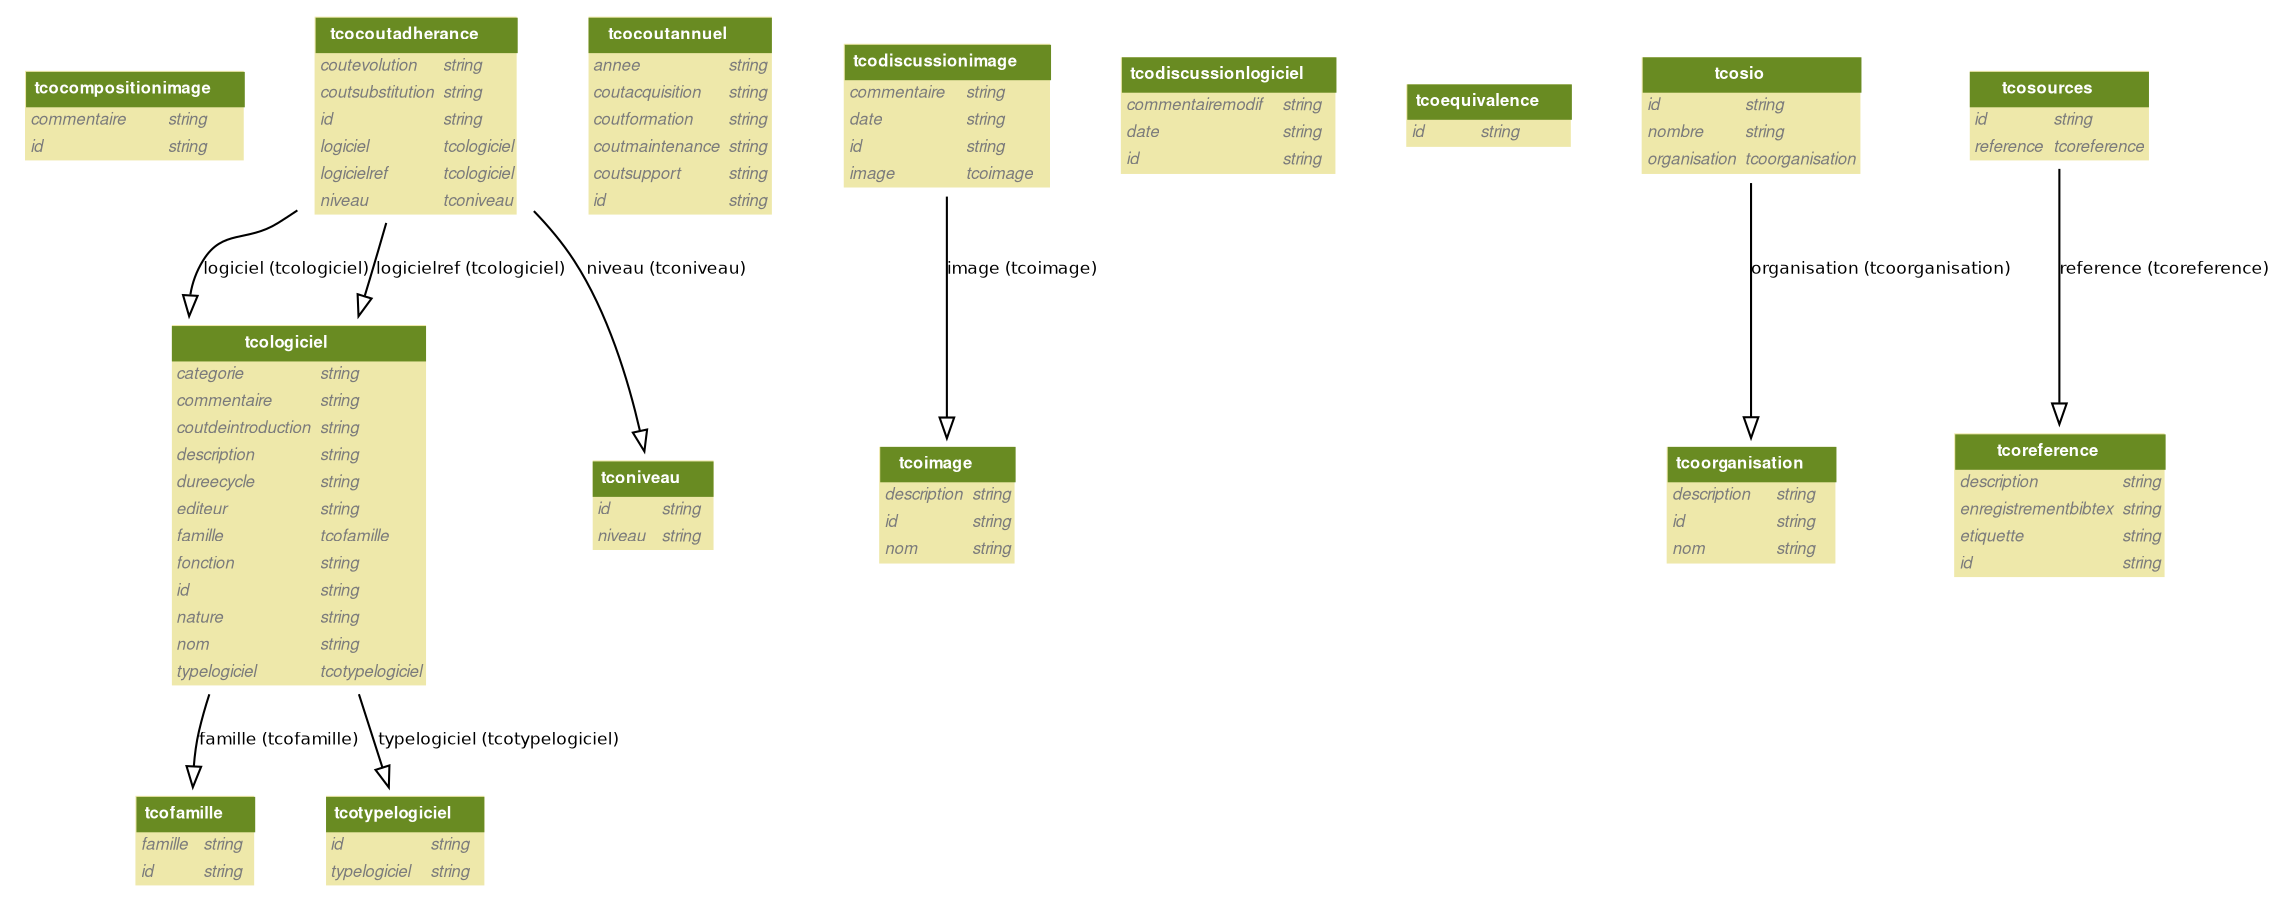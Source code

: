 
digraph name {
  fontname = "Helvetica"
  fontsize = 8

  node [
    fontname = "Helvetica"
    fontsize = 8
    shape = "plaintext"
  ]
  edge [
    fontname = "Helvetica"
    fontsize = 8
  ]




    inspectdb_tcocompositionimage [label=<
    <TABLE BGCOLOR="palegoldenrod" BORDER="0" CELLBORDER="0" CELLSPACING="0">
     <TR><TD COLSPAN="2" CELLPADDING="4" ALIGN="CENTER" BGCOLOR="olivedrab4"
     ><FONT FACE="Helvetica Bold" COLOR="white"
     >tcocompositionimage
     </FONT></TD></TR>
    
        
        <TR><TD ALIGN="LEFT" BORDER="0"
        ><FONT COLOR="#7B7B7B" FACE="Helvetica Italic">commentaire</FONT
        ></TD>
        <TD ALIGN="LEFT"
        ><FONT COLOR="#7B7B7B" FACE="Helvetica Italic">string</FONT
        ></TD></TR>
        
        <TR><TD ALIGN="LEFT" BORDER="0"
        ><FONT COLOR="#7B7B7B" FACE="Helvetica Italic">id</FONT
        ></TD>
        <TD ALIGN="LEFT"
        ><FONT COLOR="#7B7B7B" FACE="Helvetica Italic">string</FONT
        ></TD></TR>
        
    
    </TABLE>
    >]

    inspectdb_tcocoutadherance [label=<
    <TABLE BGCOLOR="palegoldenrod" BORDER="0" CELLBORDER="0" CELLSPACING="0">
     <TR><TD COLSPAN="2" CELLPADDING="4" ALIGN="CENTER" BGCOLOR="olivedrab4"
     ><FONT FACE="Helvetica Bold" COLOR="white"
     >tcocoutadherance
     </FONT></TD></TR>
    
        
        <TR><TD ALIGN="LEFT" BORDER="0"
        ><FONT COLOR="#7B7B7B" FACE="Helvetica Italic">coutevolution</FONT
        ></TD>
        <TD ALIGN="LEFT"
        ><FONT COLOR="#7B7B7B" FACE="Helvetica Italic">string</FONT
        ></TD></TR>
        
        <TR><TD ALIGN="LEFT" BORDER="0"
        ><FONT COLOR="#7B7B7B" FACE="Helvetica Italic">coutsubstitution</FONT
        ></TD>
        <TD ALIGN="LEFT"
        ><FONT COLOR="#7B7B7B" FACE="Helvetica Italic">string</FONT
        ></TD></TR>
        
        <TR><TD ALIGN="LEFT" BORDER="0"
        ><FONT COLOR="#7B7B7B" FACE="Helvetica Italic">id</FONT
        ></TD>
        <TD ALIGN="LEFT"
        ><FONT COLOR="#7B7B7B" FACE="Helvetica Italic">string</FONT
        ></TD></TR>
        
        <TR><TD ALIGN="LEFT" BORDER="0"
        ><FONT COLOR="#7B7B7B" FACE="Helvetica Italic">logiciel</FONT
        ></TD>
        <TD ALIGN="LEFT"
        ><FONT COLOR="#7B7B7B" FACE="Helvetica Italic">tcologiciel</FONT
        ></TD></TR>
        
        <TR><TD ALIGN="LEFT" BORDER="0"
        ><FONT COLOR="#7B7B7B" FACE="Helvetica Italic">logicielref</FONT
        ></TD>
        <TD ALIGN="LEFT"
        ><FONT COLOR="#7B7B7B" FACE="Helvetica Italic">tcologiciel</FONT
        ></TD></TR>
        
        <TR><TD ALIGN="LEFT" BORDER="0"
        ><FONT COLOR="#7B7B7B" FACE="Helvetica Italic">niveau</FONT
        ></TD>
        <TD ALIGN="LEFT"
        ><FONT COLOR="#7B7B7B" FACE="Helvetica Italic">tconiveau</FONT
        ></TD></TR>
        
    
    </TABLE>
    >]

    inspectdb_tcocoutannuel [label=<
    <TABLE BGCOLOR="palegoldenrod" BORDER="0" CELLBORDER="0" CELLSPACING="0">
     <TR><TD COLSPAN="2" CELLPADDING="4" ALIGN="CENTER" BGCOLOR="olivedrab4"
     ><FONT FACE="Helvetica Bold" COLOR="white"
     >tcocoutannuel
     </FONT></TD></TR>
    
        
        <TR><TD ALIGN="LEFT" BORDER="0"
        ><FONT COLOR="#7B7B7B" FACE="Helvetica Italic">annee</FONT
        ></TD>
        <TD ALIGN="LEFT"
        ><FONT COLOR="#7B7B7B" FACE="Helvetica Italic">string</FONT
        ></TD></TR>
        
        <TR><TD ALIGN="LEFT" BORDER="0"
        ><FONT COLOR="#7B7B7B" FACE="Helvetica Italic">coutacquisition</FONT
        ></TD>
        <TD ALIGN="LEFT"
        ><FONT COLOR="#7B7B7B" FACE="Helvetica Italic">string</FONT
        ></TD></TR>
        
        <TR><TD ALIGN="LEFT" BORDER="0"
        ><FONT COLOR="#7B7B7B" FACE="Helvetica Italic">coutformation</FONT
        ></TD>
        <TD ALIGN="LEFT"
        ><FONT COLOR="#7B7B7B" FACE="Helvetica Italic">string</FONT
        ></TD></TR>
        
        <TR><TD ALIGN="LEFT" BORDER="0"
        ><FONT COLOR="#7B7B7B" FACE="Helvetica Italic">coutmaintenance</FONT
        ></TD>
        <TD ALIGN="LEFT"
        ><FONT COLOR="#7B7B7B" FACE="Helvetica Italic">string</FONT
        ></TD></TR>
        
        <TR><TD ALIGN="LEFT" BORDER="0"
        ><FONT COLOR="#7B7B7B" FACE="Helvetica Italic">coutsupport</FONT
        ></TD>
        <TD ALIGN="LEFT"
        ><FONT COLOR="#7B7B7B" FACE="Helvetica Italic">string</FONT
        ></TD></TR>
        
        <TR><TD ALIGN="LEFT" BORDER="0"
        ><FONT COLOR="#7B7B7B" FACE="Helvetica Italic">id</FONT
        ></TD>
        <TD ALIGN="LEFT"
        ><FONT COLOR="#7B7B7B" FACE="Helvetica Italic">string</FONT
        ></TD></TR>
        
    
    </TABLE>
    >]

    inspectdb_tcodiscussionimage [label=<
    <TABLE BGCOLOR="palegoldenrod" BORDER="0" CELLBORDER="0" CELLSPACING="0">
     <TR><TD COLSPAN="2" CELLPADDING="4" ALIGN="CENTER" BGCOLOR="olivedrab4"
     ><FONT FACE="Helvetica Bold" COLOR="white"
     >tcodiscussionimage
     </FONT></TD></TR>
    
        
        <TR><TD ALIGN="LEFT" BORDER="0"
        ><FONT COLOR="#7B7B7B" FACE="Helvetica Italic">commentaire</FONT
        ></TD>
        <TD ALIGN="LEFT"
        ><FONT COLOR="#7B7B7B" FACE="Helvetica Italic">string</FONT
        ></TD></TR>
        
        <TR><TD ALIGN="LEFT" BORDER="0"
        ><FONT COLOR="#7B7B7B" FACE="Helvetica Italic">date</FONT
        ></TD>
        <TD ALIGN="LEFT"
        ><FONT COLOR="#7B7B7B" FACE="Helvetica Italic">string</FONT
        ></TD></TR>
        
        <TR><TD ALIGN="LEFT" BORDER="0"
        ><FONT COLOR="#7B7B7B" FACE="Helvetica Italic">id</FONT
        ></TD>
        <TD ALIGN="LEFT"
        ><FONT COLOR="#7B7B7B" FACE="Helvetica Italic">string</FONT
        ></TD></TR>
        
        <TR><TD ALIGN="LEFT" BORDER="0"
        ><FONT COLOR="#7B7B7B" FACE="Helvetica Italic">image</FONT
        ></TD>
        <TD ALIGN="LEFT"
        ><FONT COLOR="#7B7B7B" FACE="Helvetica Italic">tcoimage</FONT
        ></TD></TR>
        
    
    </TABLE>
    >]

    inspectdb_tcodiscussionlogiciel [label=<
    <TABLE BGCOLOR="palegoldenrod" BORDER="0" CELLBORDER="0" CELLSPACING="0">
     <TR><TD COLSPAN="2" CELLPADDING="4" ALIGN="CENTER" BGCOLOR="olivedrab4"
     ><FONT FACE="Helvetica Bold" COLOR="white"
     >tcodiscussionlogiciel
     </FONT></TD></TR>
    
        
        <TR><TD ALIGN="LEFT" BORDER="0"
        ><FONT COLOR="#7B7B7B" FACE="Helvetica Italic">commentairemodif</FONT
        ></TD>
        <TD ALIGN="LEFT"
        ><FONT COLOR="#7B7B7B" FACE="Helvetica Italic">string</FONT
        ></TD></TR>
        
        <TR><TD ALIGN="LEFT" BORDER="0"
        ><FONT COLOR="#7B7B7B" FACE="Helvetica Italic">date</FONT
        ></TD>
        <TD ALIGN="LEFT"
        ><FONT COLOR="#7B7B7B" FACE="Helvetica Italic">string</FONT
        ></TD></TR>
        
        <TR><TD ALIGN="LEFT" BORDER="0"
        ><FONT COLOR="#7B7B7B" FACE="Helvetica Italic">id</FONT
        ></TD>
        <TD ALIGN="LEFT"
        ><FONT COLOR="#7B7B7B" FACE="Helvetica Italic">string</FONT
        ></TD></TR>
        
    
    </TABLE>
    >]

    inspectdb_tcoequivalence [label=<
    <TABLE BGCOLOR="palegoldenrod" BORDER="0" CELLBORDER="0" CELLSPACING="0">
     <TR><TD COLSPAN="2" CELLPADDING="4" ALIGN="CENTER" BGCOLOR="olivedrab4"
     ><FONT FACE="Helvetica Bold" COLOR="white"
     >tcoequivalence
     </FONT></TD></TR>
    
        
        <TR><TD ALIGN="LEFT" BORDER="0"
        ><FONT COLOR="#7B7B7B" FACE="Helvetica Italic">id</FONT
        ></TD>
        <TD ALIGN="LEFT"
        ><FONT COLOR="#7B7B7B" FACE="Helvetica Italic">string</FONT
        ></TD></TR>
        
    
    </TABLE>
    >]

    inspectdb_tcofamille [label=<
    <TABLE BGCOLOR="palegoldenrod" BORDER="0" CELLBORDER="0" CELLSPACING="0">
     <TR><TD COLSPAN="2" CELLPADDING="4" ALIGN="CENTER" BGCOLOR="olivedrab4"
     ><FONT FACE="Helvetica Bold" COLOR="white"
     >tcofamille
     </FONT></TD></TR>
    
        
        <TR><TD ALIGN="LEFT" BORDER="0"
        ><FONT COLOR="#7B7B7B" FACE="Helvetica Italic">famille</FONT
        ></TD>
        <TD ALIGN="LEFT"
        ><FONT COLOR="#7B7B7B" FACE="Helvetica Italic">string</FONT
        ></TD></TR>
        
        <TR><TD ALIGN="LEFT" BORDER="0"
        ><FONT COLOR="#7B7B7B" FACE="Helvetica Italic">id</FONT
        ></TD>
        <TD ALIGN="LEFT"
        ><FONT COLOR="#7B7B7B" FACE="Helvetica Italic">string</FONT
        ></TD></TR>
        
    
    </TABLE>
    >]

    inspectdb_tcoimage [label=<
    <TABLE BGCOLOR="palegoldenrod" BORDER="0" CELLBORDER="0" CELLSPACING="0">
     <TR><TD COLSPAN="2" CELLPADDING="4" ALIGN="CENTER" BGCOLOR="olivedrab4"
     ><FONT FACE="Helvetica Bold" COLOR="white"
     >tcoimage
     </FONT></TD></TR>
    
        
        <TR><TD ALIGN="LEFT" BORDER="0"
        ><FONT COLOR="#7B7B7B" FACE="Helvetica Italic">description</FONT
        ></TD>
        <TD ALIGN="LEFT"
        ><FONT COLOR="#7B7B7B" FACE="Helvetica Italic">string</FONT
        ></TD></TR>
        
        <TR><TD ALIGN="LEFT" BORDER="0"
        ><FONT COLOR="#7B7B7B" FACE="Helvetica Italic">id</FONT
        ></TD>
        <TD ALIGN="LEFT"
        ><FONT COLOR="#7B7B7B" FACE="Helvetica Italic">string</FONT
        ></TD></TR>
        
        <TR><TD ALIGN="LEFT" BORDER="0"
        ><FONT COLOR="#7B7B7B" FACE="Helvetica Italic">nom</FONT
        ></TD>
        <TD ALIGN="LEFT"
        ><FONT COLOR="#7B7B7B" FACE="Helvetica Italic">string</FONT
        ></TD></TR>
        
    
    </TABLE>
    >]

    inspectdb_tcologiciel [label=<
    <TABLE BGCOLOR="palegoldenrod" BORDER="0" CELLBORDER="0" CELLSPACING="0">
     <TR><TD COLSPAN="2" CELLPADDING="4" ALIGN="CENTER" BGCOLOR="olivedrab4"
     ><FONT FACE="Helvetica Bold" COLOR="white"
     >tcologiciel
     </FONT></TD></TR>
    
        
        <TR><TD ALIGN="LEFT" BORDER="0"
        ><FONT COLOR="#7B7B7B" FACE="Helvetica Italic">categorie</FONT
        ></TD>
        <TD ALIGN="LEFT"
        ><FONT COLOR="#7B7B7B" FACE="Helvetica Italic">string</FONT
        ></TD></TR>
        
        <TR><TD ALIGN="LEFT" BORDER="0"
        ><FONT COLOR="#7B7B7B" FACE="Helvetica Italic">commentaire</FONT
        ></TD>
        <TD ALIGN="LEFT"
        ><FONT COLOR="#7B7B7B" FACE="Helvetica Italic">string</FONT
        ></TD></TR>
        
        <TR><TD ALIGN="LEFT" BORDER="0"
        ><FONT COLOR="#7B7B7B" FACE="Helvetica Italic">coutdeintroduction</FONT
        ></TD>
        <TD ALIGN="LEFT"
        ><FONT COLOR="#7B7B7B" FACE="Helvetica Italic">string</FONT
        ></TD></TR>
        
        <TR><TD ALIGN="LEFT" BORDER="0"
        ><FONT COLOR="#7B7B7B" FACE="Helvetica Italic">description</FONT
        ></TD>
        <TD ALIGN="LEFT"
        ><FONT COLOR="#7B7B7B" FACE="Helvetica Italic">string</FONT
        ></TD></TR>
        
        <TR><TD ALIGN="LEFT" BORDER="0"
        ><FONT COLOR="#7B7B7B" FACE="Helvetica Italic">dureecycle</FONT
        ></TD>
        <TD ALIGN="LEFT"
        ><FONT COLOR="#7B7B7B" FACE="Helvetica Italic">string</FONT
        ></TD></TR>
        
        <TR><TD ALIGN="LEFT" BORDER="0"
        ><FONT COLOR="#7B7B7B" FACE="Helvetica Italic">editeur</FONT
        ></TD>
        <TD ALIGN="LEFT"
        ><FONT COLOR="#7B7B7B" FACE="Helvetica Italic">string</FONT
        ></TD></TR>
        
        <TR><TD ALIGN="LEFT" BORDER="0"
        ><FONT COLOR="#7B7B7B" FACE="Helvetica Italic">famille</FONT
        ></TD>
        <TD ALIGN="LEFT"
        ><FONT COLOR="#7B7B7B" FACE="Helvetica Italic">tcofamille</FONT
        ></TD></TR>
        
        <TR><TD ALIGN="LEFT" BORDER="0"
        ><FONT COLOR="#7B7B7B" FACE="Helvetica Italic">fonction</FONT
        ></TD>
        <TD ALIGN="LEFT"
        ><FONT COLOR="#7B7B7B" FACE="Helvetica Italic">string</FONT
        ></TD></TR>
        
        <TR><TD ALIGN="LEFT" BORDER="0"
        ><FONT COLOR="#7B7B7B" FACE="Helvetica Italic">id</FONT
        ></TD>
        <TD ALIGN="LEFT"
        ><FONT COLOR="#7B7B7B" FACE="Helvetica Italic">string</FONT
        ></TD></TR>
        
        <TR><TD ALIGN="LEFT" BORDER="0"
        ><FONT COLOR="#7B7B7B" FACE="Helvetica Italic">nature</FONT
        ></TD>
        <TD ALIGN="LEFT"
        ><FONT COLOR="#7B7B7B" FACE="Helvetica Italic">string</FONT
        ></TD></TR>
        
        <TR><TD ALIGN="LEFT" BORDER="0"
        ><FONT COLOR="#7B7B7B" FACE="Helvetica Italic">nom</FONT
        ></TD>
        <TD ALIGN="LEFT"
        ><FONT COLOR="#7B7B7B" FACE="Helvetica Italic">string</FONT
        ></TD></TR>
        
        <TR><TD ALIGN="LEFT" BORDER="0"
        ><FONT COLOR="#7B7B7B" FACE="Helvetica Italic">typelogiciel</FONT
        ></TD>
        <TD ALIGN="LEFT"
        ><FONT COLOR="#7B7B7B" FACE="Helvetica Italic">tcotypelogiciel</FONT
        ></TD></TR>
        
    
    </TABLE>
    >]

    inspectdb_tconiveau [label=<
    <TABLE BGCOLOR="palegoldenrod" BORDER="0" CELLBORDER="0" CELLSPACING="0">
     <TR><TD COLSPAN="2" CELLPADDING="4" ALIGN="CENTER" BGCOLOR="olivedrab4"
     ><FONT FACE="Helvetica Bold" COLOR="white"
     >tconiveau
     </FONT></TD></TR>
    
        
        <TR><TD ALIGN="LEFT" BORDER="0"
        ><FONT COLOR="#7B7B7B" FACE="Helvetica Italic">id</FONT
        ></TD>
        <TD ALIGN="LEFT"
        ><FONT COLOR="#7B7B7B" FACE="Helvetica Italic">string</FONT
        ></TD></TR>
        
        <TR><TD ALIGN="LEFT" BORDER="0"
        ><FONT COLOR="#7B7B7B" FACE="Helvetica Italic">niveau</FONT
        ></TD>
        <TD ALIGN="LEFT"
        ><FONT COLOR="#7B7B7B" FACE="Helvetica Italic">string</FONT
        ></TD></TR>
        
    
    </TABLE>
    >]

    inspectdb_tcoorganisation [label=<
    <TABLE BGCOLOR="palegoldenrod" BORDER="0" CELLBORDER="0" CELLSPACING="0">
     <TR><TD COLSPAN="2" CELLPADDING="4" ALIGN="CENTER" BGCOLOR="olivedrab4"
     ><FONT FACE="Helvetica Bold" COLOR="white"
     >tcoorganisation
     </FONT></TD></TR>
    
        
        <TR><TD ALIGN="LEFT" BORDER="0"
        ><FONT COLOR="#7B7B7B" FACE="Helvetica Italic">description</FONT
        ></TD>
        <TD ALIGN="LEFT"
        ><FONT COLOR="#7B7B7B" FACE="Helvetica Italic">string</FONT
        ></TD></TR>
        
        <TR><TD ALIGN="LEFT" BORDER="0"
        ><FONT COLOR="#7B7B7B" FACE="Helvetica Italic">id</FONT
        ></TD>
        <TD ALIGN="LEFT"
        ><FONT COLOR="#7B7B7B" FACE="Helvetica Italic">string</FONT
        ></TD></TR>
        
        <TR><TD ALIGN="LEFT" BORDER="0"
        ><FONT COLOR="#7B7B7B" FACE="Helvetica Italic">nom</FONT
        ></TD>
        <TD ALIGN="LEFT"
        ><FONT COLOR="#7B7B7B" FACE="Helvetica Italic">string</FONT
        ></TD></TR>
        
    
    </TABLE>
    >]

    inspectdb_tcoreference [label=<
    <TABLE BGCOLOR="palegoldenrod" BORDER="0" CELLBORDER="0" CELLSPACING="0">
     <TR><TD COLSPAN="2" CELLPADDING="4" ALIGN="CENTER" BGCOLOR="olivedrab4"
     ><FONT FACE="Helvetica Bold" COLOR="white"
     >tcoreference
     </FONT></TD></TR>
    
        
        <TR><TD ALIGN="LEFT" BORDER="0"
        ><FONT COLOR="#7B7B7B" FACE="Helvetica Italic">description</FONT
        ></TD>
        <TD ALIGN="LEFT"
        ><FONT COLOR="#7B7B7B" FACE="Helvetica Italic">string</FONT
        ></TD></TR>
        
        <TR><TD ALIGN="LEFT" BORDER="0"
        ><FONT COLOR="#7B7B7B" FACE="Helvetica Italic">enregistrementbibtex</FONT
        ></TD>
        <TD ALIGN="LEFT"
        ><FONT COLOR="#7B7B7B" FACE="Helvetica Italic">string</FONT
        ></TD></TR>
        
        <TR><TD ALIGN="LEFT" BORDER="0"
        ><FONT COLOR="#7B7B7B" FACE="Helvetica Italic">etiquette</FONT
        ></TD>
        <TD ALIGN="LEFT"
        ><FONT COLOR="#7B7B7B" FACE="Helvetica Italic">string</FONT
        ></TD></TR>
        
        <TR><TD ALIGN="LEFT" BORDER="0"
        ><FONT COLOR="#7B7B7B" FACE="Helvetica Italic">id</FONT
        ></TD>
        <TD ALIGN="LEFT"
        ><FONT COLOR="#7B7B7B" FACE="Helvetica Italic">string</FONT
        ></TD></TR>
        
    
    </TABLE>
    >]

    inspectdb_tcosio [label=<
    <TABLE BGCOLOR="palegoldenrod" BORDER="0" CELLBORDER="0" CELLSPACING="0">
     <TR><TD COLSPAN="2" CELLPADDING="4" ALIGN="CENTER" BGCOLOR="olivedrab4"
     ><FONT FACE="Helvetica Bold" COLOR="white"
     >tcosio
     </FONT></TD></TR>
    
        
        <TR><TD ALIGN="LEFT" BORDER="0"
        ><FONT COLOR="#7B7B7B" FACE="Helvetica Italic">id</FONT
        ></TD>
        <TD ALIGN="LEFT"
        ><FONT COLOR="#7B7B7B" FACE="Helvetica Italic">string</FONT
        ></TD></TR>
        
        <TR><TD ALIGN="LEFT" BORDER="0"
        ><FONT COLOR="#7B7B7B" FACE="Helvetica Italic">nombre</FONT
        ></TD>
        <TD ALIGN="LEFT"
        ><FONT COLOR="#7B7B7B" FACE="Helvetica Italic">string</FONT
        ></TD></TR>
        
        <TR><TD ALIGN="LEFT" BORDER="0"
        ><FONT COLOR="#7B7B7B" FACE="Helvetica Italic">organisation</FONT
        ></TD>
        <TD ALIGN="LEFT"
        ><FONT COLOR="#7B7B7B" FACE="Helvetica Italic">tcoorganisation</FONT
        ></TD></TR>
        
    
    </TABLE>
    >]

    inspectdb_tcosources [label=<
    <TABLE BGCOLOR="palegoldenrod" BORDER="0" CELLBORDER="0" CELLSPACING="0">
     <TR><TD COLSPAN="2" CELLPADDING="4" ALIGN="CENTER" BGCOLOR="olivedrab4"
     ><FONT FACE="Helvetica Bold" COLOR="white"
     >tcosources
     </FONT></TD></TR>
    
        
        <TR><TD ALIGN="LEFT" BORDER="0"
        ><FONT COLOR="#7B7B7B" FACE="Helvetica Italic">id</FONT
        ></TD>
        <TD ALIGN="LEFT"
        ><FONT COLOR="#7B7B7B" FACE="Helvetica Italic">string</FONT
        ></TD></TR>
        
        <TR><TD ALIGN="LEFT" BORDER="0"
        ><FONT COLOR="#7B7B7B" FACE="Helvetica Italic">reference</FONT
        ></TD>
        <TD ALIGN="LEFT"
        ><FONT COLOR="#7B7B7B" FACE="Helvetica Italic">tcoreference</FONT
        ></TD></TR>
        
    
    </TABLE>
    >]

    inspectdb_tcotypelogiciel [label=<
    <TABLE BGCOLOR="palegoldenrod" BORDER="0" CELLBORDER="0" CELLSPACING="0">
     <TR><TD COLSPAN="2" CELLPADDING="4" ALIGN="CENTER" BGCOLOR="olivedrab4"
     ><FONT FACE="Helvetica Bold" COLOR="white"
     >tcotypelogiciel
     </FONT></TD></TR>
    
        
        <TR><TD ALIGN="LEFT" BORDER="0"
        ><FONT COLOR="#7B7B7B" FACE="Helvetica Italic">id</FONT
        ></TD>
        <TD ALIGN="LEFT"
        ><FONT COLOR="#7B7B7B" FACE="Helvetica Italic">string</FONT
        ></TD></TR>
        
        <TR><TD ALIGN="LEFT" BORDER="0"
        ><FONT COLOR="#7B7B7B" FACE="Helvetica Italic">typelogiciel</FONT
        ></TD>
        <TD ALIGN="LEFT"
        ><FONT COLOR="#7B7B7B" FACE="Helvetica Italic">string</FONT
        ></TD></TR>
        
    
    </TABLE>
    >]



  

  
  
  inspectdb_tcocoutadherance -> inspectdb_tcologiciel
  [label="logiciel (tcologiciel)"] [arrowhead=empty, arrowtail=dot];
  
  
  inspectdb_tcocoutadherance -> inspectdb_tcologiciel
  [label="logicielref (tcologiciel)"] [arrowhead=empty, arrowtail=dot];
  
  
  inspectdb_tcocoutadherance -> inspectdb_tconiveau
  [label="niveau (tconiveau)"] [arrowhead=empty, arrowtail=dot];
  

  

  
  
  inspectdb_tcodiscussionimage -> inspectdb_tcoimage
  [label="image (tcoimage)"] [arrowhead=empty, arrowtail=dot];
  

  

  

  

  

  
  
  inspectdb_tcologiciel -> inspectdb_tcofamille
  [label="famille (tcofamille)"] [arrowhead=empty, arrowtail=dot];
  
  
  inspectdb_tcologiciel -> inspectdb_tcotypelogiciel
  [label="typelogiciel (tcotypelogiciel)"] [arrowhead=empty, arrowtail=dot];
  

  

  

  

  
  
  inspectdb_tcosio -> inspectdb_tcoorganisation
  [label="organisation (tcoorganisation)"] [arrowhead=empty, arrowtail=dot];
  

  
  
  inspectdb_tcosources -> inspectdb_tcoreference
  [label="reference (tcoreference)"] [arrowhead=empty, arrowtail=dot];
  

  

}